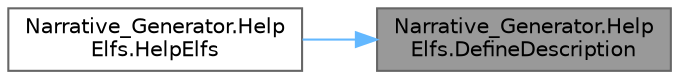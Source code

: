 digraph "Narrative_Generator.HelpElfs.DefineDescription"
{
 // LATEX_PDF_SIZE
  bgcolor="transparent";
  edge [fontname=Helvetica,fontsize=10,labelfontname=Helvetica,labelfontsize=10];
  node [fontname=Helvetica,fontsize=10,shape=box,height=0.2,width=0.4];
  rankdir="RL";
  Node1 [label="Narrative_Generator.Help\lElfs.DefineDescription",height=0.2,width=0.4,color="gray40", fillcolor="grey60", style="filled", fontcolor="black",tooltip="A method that creates a description of the action."];
  Node1 -> Node2 [dir="back",color="steelblue1",style="solid"];
  Node2 [label="Narrative_Generator.Help\lElfs.HelpElfs",height=0.2,width=0.4,color="grey40", fillcolor="white", style="filled",URL="$class_narrative___generator_1_1_help_elfs.html#a60229420fc9e54ddb9cd47ab61f21e6e",tooltip="A constructor based only on the state of the story world."];
}
